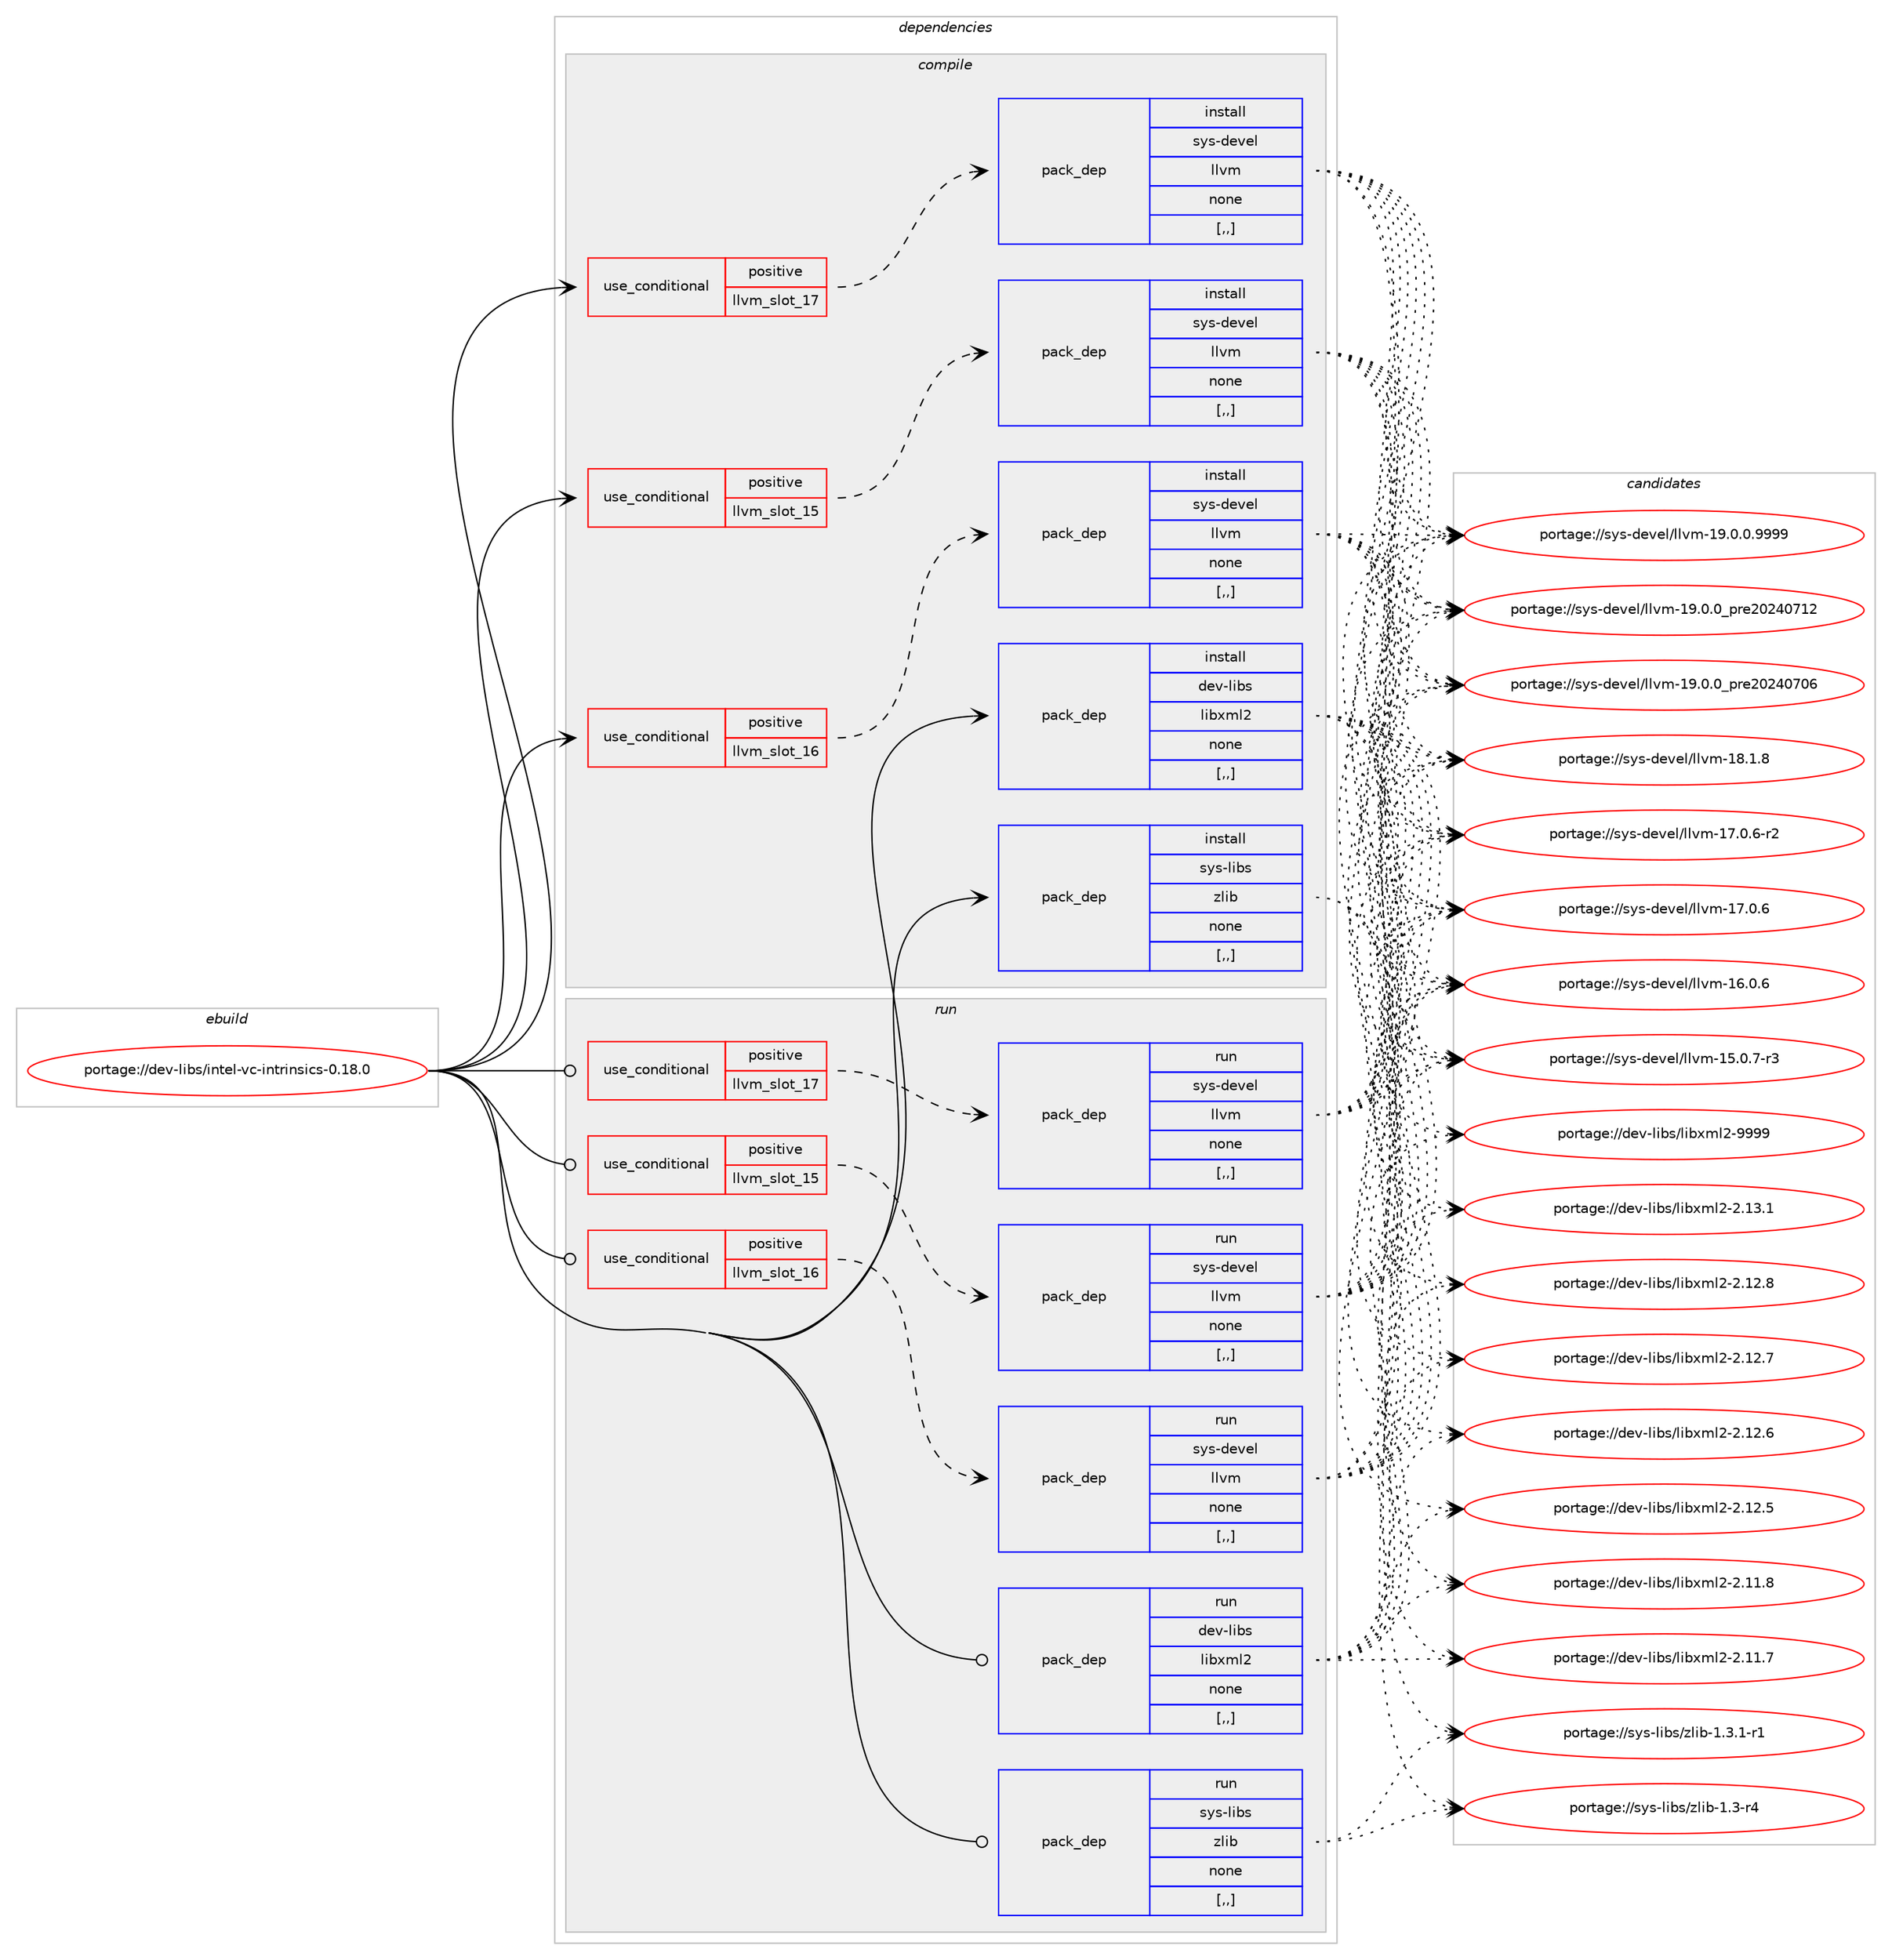 digraph prolog {

# *************
# Graph options
# *************

newrank=true;
concentrate=true;
compound=true;
graph [rankdir=LR,fontname=Helvetica,fontsize=10,ranksep=1.5];#, ranksep=2.5, nodesep=0.2];
edge  [arrowhead=vee];
node  [fontname=Helvetica,fontsize=10];

# **********
# The ebuild
# **********

subgraph cluster_leftcol {
color=gray;
rank=same;
label=<<i>ebuild</i>>;
id [label="portage://dev-libs/intel-vc-intrinsics-0.18.0", color=red, width=4, href="../dev-libs/intel-vc-intrinsics-0.18.0.svg"];
}

# ****************
# The dependencies
# ****************

subgraph cluster_midcol {
color=gray;
label=<<i>dependencies</i>>;
subgraph cluster_compile {
fillcolor="#eeeeee";
style=filled;
label=<<i>compile</i>>;
subgraph cond26229 {
dependency107567 [label=<<TABLE BORDER="0" CELLBORDER="1" CELLSPACING="0" CELLPADDING="4"><TR><TD ROWSPAN="3" CELLPADDING="10">use_conditional</TD></TR><TR><TD>positive</TD></TR><TR><TD>llvm_slot_15</TD></TR></TABLE>>, shape=none, color=red];
subgraph pack80180 {
dependency107568 [label=<<TABLE BORDER="0" CELLBORDER="1" CELLSPACING="0" CELLPADDING="4" WIDTH="220"><TR><TD ROWSPAN="6" CELLPADDING="30">pack_dep</TD></TR><TR><TD WIDTH="110">install</TD></TR><TR><TD>sys-devel</TD></TR><TR><TD>llvm</TD></TR><TR><TD>none</TD></TR><TR><TD>[,,]</TD></TR></TABLE>>, shape=none, color=blue];
}
dependency107567:e -> dependency107568:w [weight=20,style="dashed",arrowhead="vee"];
}
id:e -> dependency107567:w [weight=20,style="solid",arrowhead="vee"];
subgraph cond26230 {
dependency107569 [label=<<TABLE BORDER="0" CELLBORDER="1" CELLSPACING="0" CELLPADDING="4"><TR><TD ROWSPAN="3" CELLPADDING="10">use_conditional</TD></TR><TR><TD>positive</TD></TR><TR><TD>llvm_slot_16</TD></TR></TABLE>>, shape=none, color=red];
subgraph pack80181 {
dependency107570 [label=<<TABLE BORDER="0" CELLBORDER="1" CELLSPACING="0" CELLPADDING="4" WIDTH="220"><TR><TD ROWSPAN="6" CELLPADDING="30">pack_dep</TD></TR><TR><TD WIDTH="110">install</TD></TR><TR><TD>sys-devel</TD></TR><TR><TD>llvm</TD></TR><TR><TD>none</TD></TR><TR><TD>[,,]</TD></TR></TABLE>>, shape=none, color=blue];
}
dependency107569:e -> dependency107570:w [weight=20,style="dashed",arrowhead="vee"];
}
id:e -> dependency107569:w [weight=20,style="solid",arrowhead="vee"];
subgraph cond26231 {
dependency107571 [label=<<TABLE BORDER="0" CELLBORDER="1" CELLSPACING="0" CELLPADDING="4"><TR><TD ROWSPAN="3" CELLPADDING="10">use_conditional</TD></TR><TR><TD>positive</TD></TR><TR><TD>llvm_slot_17</TD></TR></TABLE>>, shape=none, color=red];
subgraph pack80182 {
dependency107572 [label=<<TABLE BORDER="0" CELLBORDER="1" CELLSPACING="0" CELLPADDING="4" WIDTH="220"><TR><TD ROWSPAN="6" CELLPADDING="30">pack_dep</TD></TR><TR><TD WIDTH="110">install</TD></TR><TR><TD>sys-devel</TD></TR><TR><TD>llvm</TD></TR><TR><TD>none</TD></TR><TR><TD>[,,]</TD></TR></TABLE>>, shape=none, color=blue];
}
dependency107571:e -> dependency107572:w [weight=20,style="dashed",arrowhead="vee"];
}
id:e -> dependency107571:w [weight=20,style="solid",arrowhead="vee"];
subgraph pack80183 {
dependency107573 [label=<<TABLE BORDER="0" CELLBORDER="1" CELLSPACING="0" CELLPADDING="4" WIDTH="220"><TR><TD ROWSPAN="6" CELLPADDING="30">pack_dep</TD></TR><TR><TD WIDTH="110">install</TD></TR><TR><TD>dev-libs</TD></TR><TR><TD>libxml2</TD></TR><TR><TD>none</TD></TR><TR><TD>[,,]</TD></TR></TABLE>>, shape=none, color=blue];
}
id:e -> dependency107573:w [weight=20,style="solid",arrowhead="vee"];
subgraph pack80184 {
dependency107574 [label=<<TABLE BORDER="0" CELLBORDER="1" CELLSPACING="0" CELLPADDING="4" WIDTH="220"><TR><TD ROWSPAN="6" CELLPADDING="30">pack_dep</TD></TR><TR><TD WIDTH="110">install</TD></TR><TR><TD>sys-libs</TD></TR><TR><TD>zlib</TD></TR><TR><TD>none</TD></TR><TR><TD>[,,]</TD></TR></TABLE>>, shape=none, color=blue];
}
id:e -> dependency107574:w [weight=20,style="solid",arrowhead="vee"];
}
subgraph cluster_compileandrun {
fillcolor="#eeeeee";
style=filled;
label=<<i>compile and run</i>>;
}
subgraph cluster_run {
fillcolor="#eeeeee";
style=filled;
label=<<i>run</i>>;
subgraph cond26232 {
dependency107575 [label=<<TABLE BORDER="0" CELLBORDER="1" CELLSPACING="0" CELLPADDING="4"><TR><TD ROWSPAN="3" CELLPADDING="10">use_conditional</TD></TR><TR><TD>positive</TD></TR><TR><TD>llvm_slot_15</TD></TR></TABLE>>, shape=none, color=red];
subgraph pack80185 {
dependency107576 [label=<<TABLE BORDER="0" CELLBORDER="1" CELLSPACING="0" CELLPADDING="4" WIDTH="220"><TR><TD ROWSPAN="6" CELLPADDING="30">pack_dep</TD></TR><TR><TD WIDTH="110">run</TD></TR><TR><TD>sys-devel</TD></TR><TR><TD>llvm</TD></TR><TR><TD>none</TD></TR><TR><TD>[,,]</TD></TR></TABLE>>, shape=none, color=blue];
}
dependency107575:e -> dependency107576:w [weight=20,style="dashed",arrowhead="vee"];
}
id:e -> dependency107575:w [weight=20,style="solid",arrowhead="odot"];
subgraph cond26233 {
dependency107577 [label=<<TABLE BORDER="0" CELLBORDER="1" CELLSPACING="0" CELLPADDING="4"><TR><TD ROWSPAN="3" CELLPADDING="10">use_conditional</TD></TR><TR><TD>positive</TD></TR><TR><TD>llvm_slot_16</TD></TR></TABLE>>, shape=none, color=red];
subgraph pack80186 {
dependency107578 [label=<<TABLE BORDER="0" CELLBORDER="1" CELLSPACING="0" CELLPADDING="4" WIDTH="220"><TR><TD ROWSPAN="6" CELLPADDING="30">pack_dep</TD></TR><TR><TD WIDTH="110">run</TD></TR><TR><TD>sys-devel</TD></TR><TR><TD>llvm</TD></TR><TR><TD>none</TD></TR><TR><TD>[,,]</TD></TR></TABLE>>, shape=none, color=blue];
}
dependency107577:e -> dependency107578:w [weight=20,style="dashed",arrowhead="vee"];
}
id:e -> dependency107577:w [weight=20,style="solid",arrowhead="odot"];
subgraph cond26234 {
dependency107579 [label=<<TABLE BORDER="0" CELLBORDER="1" CELLSPACING="0" CELLPADDING="4"><TR><TD ROWSPAN="3" CELLPADDING="10">use_conditional</TD></TR><TR><TD>positive</TD></TR><TR><TD>llvm_slot_17</TD></TR></TABLE>>, shape=none, color=red];
subgraph pack80187 {
dependency107580 [label=<<TABLE BORDER="0" CELLBORDER="1" CELLSPACING="0" CELLPADDING="4" WIDTH="220"><TR><TD ROWSPAN="6" CELLPADDING="30">pack_dep</TD></TR><TR><TD WIDTH="110">run</TD></TR><TR><TD>sys-devel</TD></TR><TR><TD>llvm</TD></TR><TR><TD>none</TD></TR><TR><TD>[,,]</TD></TR></TABLE>>, shape=none, color=blue];
}
dependency107579:e -> dependency107580:w [weight=20,style="dashed",arrowhead="vee"];
}
id:e -> dependency107579:w [weight=20,style="solid",arrowhead="odot"];
subgraph pack80188 {
dependency107581 [label=<<TABLE BORDER="0" CELLBORDER="1" CELLSPACING="0" CELLPADDING="4" WIDTH="220"><TR><TD ROWSPAN="6" CELLPADDING="30">pack_dep</TD></TR><TR><TD WIDTH="110">run</TD></TR><TR><TD>dev-libs</TD></TR><TR><TD>libxml2</TD></TR><TR><TD>none</TD></TR><TR><TD>[,,]</TD></TR></TABLE>>, shape=none, color=blue];
}
id:e -> dependency107581:w [weight=20,style="solid",arrowhead="odot"];
subgraph pack80189 {
dependency107582 [label=<<TABLE BORDER="0" CELLBORDER="1" CELLSPACING="0" CELLPADDING="4" WIDTH="220"><TR><TD ROWSPAN="6" CELLPADDING="30">pack_dep</TD></TR><TR><TD WIDTH="110">run</TD></TR><TR><TD>sys-libs</TD></TR><TR><TD>zlib</TD></TR><TR><TD>none</TD></TR><TR><TD>[,,]</TD></TR></TABLE>>, shape=none, color=blue];
}
id:e -> dependency107582:w [weight=20,style="solid",arrowhead="odot"];
}
}

# **************
# The candidates
# **************

subgraph cluster_choices {
rank=same;
color=gray;
label=<<i>candidates</i>>;

subgraph choice80180 {
color=black;
nodesep=1;
choice1151211154510010111810110847108108118109454957464846484657575757 [label="portage://sys-devel/llvm-19.0.0.9999", color=red, width=4,href="../sys-devel/llvm-19.0.0.9999.svg"];
choice115121115451001011181011084710810811810945495746484648951121141015048505248554950 [label="portage://sys-devel/llvm-19.0.0_pre20240712", color=red, width=4,href="../sys-devel/llvm-19.0.0_pre20240712.svg"];
choice115121115451001011181011084710810811810945495746484648951121141015048505248554854 [label="portage://sys-devel/llvm-19.0.0_pre20240706", color=red, width=4,href="../sys-devel/llvm-19.0.0_pre20240706.svg"];
choice115121115451001011181011084710810811810945495646494656 [label="portage://sys-devel/llvm-18.1.8", color=red, width=4,href="../sys-devel/llvm-18.1.8.svg"];
choice1151211154510010111810110847108108118109454955464846544511450 [label="portage://sys-devel/llvm-17.0.6-r2", color=red, width=4,href="../sys-devel/llvm-17.0.6-r2.svg"];
choice115121115451001011181011084710810811810945495546484654 [label="portage://sys-devel/llvm-17.0.6", color=red, width=4,href="../sys-devel/llvm-17.0.6.svg"];
choice115121115451001011181011084710810811810945495446484654 [label="portage://sys-devel/llvm-16.0.6", color=red, width=4,href="../sys-devel/llvm-16.0.6.svg"];
choice1151211154510010111810110847108108118109454953464846554511451 [label="portage://sys-devel/llvm-15.0.7-r3", color=red, width=4,href="../sys-devel/llvm-15.0.7-r3.svg"];
dependency107568:e -> choice1151211154510010111810110847108108118109454957464846484657575757:w [style=dotted,weight="100"];
dependency107568:e -> choice115121115451001011181011084710810811810945495746484648951121141015048505248554950:w [style=dotted,weight="100"];
dependency107568:e -> choice115121115451001011181011084710810811810945495746484648951121141015048505248554854:w [style=dotted,weight="100"];
dependency107568:e -> choice115121115451001011181011084710810811810945495646494656:w [style=dotted,weight="100"];
dependency107568:e -> choice1151211154510010111810110847108108118109454955464846544511450:w [style=dotted,weight="100"];
dependency107568:e -> choice115121115451001011181011084710810811810945495546484654:w [style=dotted,weight="100"];
dependency107568:e -> choice115121115451001011181011084710810811810945495446484654:w [style=dotted,weight="100"];
dependency107568:e -> choice1151211154510010111810110847108108118109454953464846554511451:w [style=dotted,weight="100"];
}
subgraph choice80181 {
color=black;
nodesep=1;
choice1151211154510010111810110847108108118109454957464846484657575757 [label="portage://sys-devel/llvm-19.0.0.9999", color=red, width=4,href="../sys-devel/llvm-19.0.0.9999.svg"];
choice115121115451001011181011084710810811810945495746484648951121141015048505248554950 [label="portage://sys-devel/llvm-19.0.0_pre20240712", color=red, width=4,href="../sys-devel/llvm-19.0.0_pre20240712.svg"];
choice115121115451001011181011084710810811810945495746484648951121141015048505248554854 [label="portage://sys-devel/llvm-19.0.0_pre20240706", color=red, width=4,href="../sys-devel/llvm-19.0.0_pre20240706.svg"];
choice115121115451001011181011084710810811810945495646494656 [label="portage://sys-devel/llvm-18.1.8", color=red, width=4,href="../sys-devel/llvm-18.1.8.svg"];
choice1151211154510010111810110847108108118109454955464846544511450 [label="portage://sys-devel/llvm-17.0.6-r2", color=red, width=4,href="../sys-devel/llvm-17.0.6-r2.svg"];
choice115121115451001011181011084710810811810945495546484654 [label="portage://sys-devel/llvm-17.0.6", color=red, width=4,href="../sys-devel/llvm-17.0.6.svg"];
choice115121115451001011181011084710810811810945495446484654 [label="portage://sys-devel/llvm-16.0.6", color=red, width=4,href="../sys-devel/llvm-16.0.6.svg"];
choice1151211154510010111810110847108108118109454953464846554511451 [label="portage://sys-devel/llvm-15.0.7-r3", color=red, width=4,href="../sys-devel/llvm-15.0.7-r3.svg"];
dependency107570:e -> choice1151211154510010111810110847108108118109454957464846484657575757:w [style=dotted,weight="100"];
dependency107570:e -> choice115121115451001011181011084710810811810945495746484648951121141015048505248554950:w [style=dotted,weight="100"];
dependency107570:e -> choice115121115451001011181011084710810811810945495746484648951121141015048505248554854:w [style=dotted,weight="100"];
dependency107570:e -> choice115121115451001011181011084710810811810945495646494656:w [style=dotted,weight="100"];
dependency107570:e -> choice1151211154510010111810110847108108118109454955464846544511450:w [style=dotted,weight="100"];
dependency107570:e -> choice115121115451001011181011084710810811810945495546484654:w [style=dotted,weight="100"];
dependency107570:e -> choice115121115451001011181011084710810811810945495446484654:w [style=dotted,weight="100"];
dependency107570:e -> choice1151211154510010111810110847108108118109454953464846554511451:w [style=dotted,weight="100"];
}
subgraph choice80182 {
color=black;
nodesep=1;
choice1151211154510010111810110847108108118109454957464846484657575757 [label="portage://sys-devel/llvm-19.0.0.9999", color=red, width=4,href="../sys-devel/llvm-19.0.0.9999.svg"];
choice115121115451001011181011084710810811810945495746484648951121141015048505248554950 [label="portage://sys-devel/llvm-19.0.0_pre20240712", color=red, width=4,href="../sys-devel/llvm-19.0.0_pre20240712.svg"];
choice115121115451001011181011084710810811810945495746484648951121141015048505248554854 [label="portage://sys-devel/llvm-19.0.0_pre20240706", color=red, width=4,href="../sys-devel/llvm-19.0.0_pre20240706.svg"];
choice115121115451001011181011084710810811810945495646494656 [label="portage://sys-devel/llvm-18.1.8", color=red, width=4,href="../sys-devel/llvm-18.1.8.svg"];
choice1151211154510010111810110847108108118109454955464846544511450 [label="portage://sys-devel/llvm-17.0.6-r2", color=red, width=4,href="../sys-devel/llvm-17.0.6-r2.svg"];
choice115121115451001011181011084710810811810945495546484654 [label="portage://sys-devel/llvm-17.0.6", color=red, width=4,href="../sys-devel/llvm-17.0.6.svg"];
choice115121115451001011181011084710810811810945495446484654 [label="portage://sys-devel/llvm-16.0.6", color=red, width=4,href="../sys-devel/llvm-16.0.6.svg"];
choice1151211154510010111810110847108108118109454953464846554511451 [label="portage://sys-devel/llvm-15.0.7-r3", color=red, width=4,href="../sys-devel/llvm-15.0.7-r3.svg"];
dependency107572:e -> choice1151211154510010111810110847108108118109454957464846484657575757:w [style=dotted,weight="100"];
dependency107572:e -> choice115121115451001011181011084710810811810945495746484648951121141015048505248554950:w [style=dotted,weight="100"];
dependency107572:e -> choice115121115451001011181011084710810811810945495746484648951121141015048505248554854:w [style=dotted,weight="100"];
dependency107572:e -> choice115121115451001011181011084710810811810945495646494656:w [style=dotted,weight="100"];
dependency107572:e -> choice1151211154510010111810110847108108118109454955464846544511450:w [style=dotted,weight="100"];
dependency107572:e -> choice115121115451001011181011084710810811810945495546484654:w [style=dotted,weight="100"];
dependency107572:e -> choice115121115451001011181011084710810811810945495446484654:w [style=dotted,weight="100"];
dependency107572:e -> choice1151211154510010111810110847108108118109454953464846554511451:w [style=dotted,weight="100"];
}
subgraph choice80183 {
color=black;
nodesep=1;
choice10010111845108105981154710810598120109108504557575757 [label="portage://dev-libs/libxml2-9999", color=red, width=4,href="../dev-libs/libxml2-9999.svg"];
choice100101118451081059811547108105981201091085045504649514649 [label="portage://dev-libs/libxml2-2.13.1", color=red, width=4,href="../dev-libs/libxml2-2.13.1.svg"];
choice100101118451081059811547108105981201091085045504649504656 [label="portage://dev-libs/libxml2-2.12.8", color=red, width=4,href="../dev-libs/libxml2-2.12.8.svg"];
choice100101118451081059811547108105981201091085045504649504655 [label="portage://dev-libs/libxml2-2.12.7", color=red, width=4,href="../dev-libs/libxml2-2.12.7.svg"];
choice100101118451081059811547108105981201091085045504649504654 [label="portage://dev-libs/libxml2-2.12.6", color=red, width=4,href="../dev-libs/libxml2-2.12.6.svg"];
choice100101118451081059811547108105981201091085045504649504653 [label="portage://dev-libs/libxml2-2.12.5", color=red, width=4,href="../dev-libs/libxml2-2.12.5.svg"];
choice100101118451081059811547108105981201091085045504649494656 [label="portage://dev-libs/libxml2-2.11.8", color=red, width=4,href="../dev-libs/libxml2-2.11.8.svg"];
choice100101118451081059811547108105981201091085045504649494655 [label="portage://dev-libs/libxml2-2.11.7", color=red, width=4,href="../dev-libs/libxml2-2.11.7.svg"];
dependency107573:e -> choice10010111845108105981154710810598120109108504557575757:w [style=dotted,weight="100"];
dependency107573:e -> choice100101118451081059811547108105981201091085045504649514649:w [style=dotted,weight="100"];
dependency107573:e -> choice100101118451081059811547108105981201091085045504649504656:w [style=dotted,weight="100"];
dependency107573:e -> choice100101118451081059811547108105981201091085045504649504655:w [style=dotted,weight="100"];
dependency107573:e -> choice100101118451081059811547108105981201091085045504649504654:w [style=dotted,weight="100"];
dependency107573:e -> choice100101118451081059811547108105981201091085045504649504653:w [style=dotted,weight="100"];
dependency107573:e -> choice100101118451081059811547108105981201091085045504649494656:w [style=dotted,weight="100"];
dependency107573:e -> choice100101118451081059811547108105981201091085045504649494655:w [style=dotted,weight="100"];
}
subgraph choice80184 {
color=black;
nodesep=1;
choice115121115451081059811547122108105984549465146494511449 [label="portage://sys-libs/zlib-1.3.1-r1", color=red, width=4,href="../sys-libs/zlib-1.3.1-r1.svg"];
choice11512111545108105981154712210810598454946514511452 [label="portage://sys-libs/zlib-1.3-r4", color=red, width=4,href="../sys-libs/zlib-1.3-r4.svg"];
dependency107574:e -> choice115121115451081059811547122108105984549465146494511449:w [style=dotted,weight="100"];
dependency107574:e -> choice11512111545108105981154712210810598454946514511452:w [style=dotted,weight="100"];
}
subgraph choice80185 {
color=black;
nodesep=1;
choice1151211154510010111810110847108108118109454957464846484657575757 [label="portage://sys-devel/llvm-19.0.0.9999", color=red, width=4,href="../sys-devel/llvm-19.0.0.9999.svg"];
choice115121115451001011181011084710810811810945495746484648951121141015048505248554950 [label="portage://sys-devel/llvm-19.0.0_pre20240712", color=red, width=4,href="../sys-devel/llvm-19.0.0_pre20240712.svg"];
choice115121115451001011181011084710810811810945495746484648951121141015048505248554854 [label="portage://sys-devel/llvm-19.0.0_pre20240706", color=red, width=4,href="../sys-devel/llvm-19.0.0_pre20240706.svg"];
choice115121115451001011181011084710810811810945495646494656 [label="portage://sys-devel/llvm-18.1.8", color=red, width=4,href="../sys-devel/llvm-18.1.8.svg"];
choice1151211154510010111810110847108108118109454955464846544511450 [label="portage://sys-devel/llvm-17.0.6-r2", color=red, width=4,href="../sys-devel/llvm-17.0.6-r2.svg"];
choice115121115451001011181011084710810811810945495546484654 [label="portage://sys-devel/llvm-17.0.6", color=red, width=4,href="../sys-devel/llvm-17.0.6.svg"];
choice115121115451001011181011084710810811810945495446484654 [label="portage://sys-devel/llvm-16.0.6", color=red, width=4,href="../sys-devel/llvm-16.0.6.svg"];
choice1151211154510010111810110847108108118109454953464846554511451 [label="portage://sys-devel/llvm-15.0.7-r3", color=red, width=4,href="../sys-devel/llvm-15.0.7-r3.svg"];
dependency107576:e -> choice1151211154510010111810110847108108118109454957464846484657575757:w [style=dotted,weight="100"];
dependency107576:e -> choice115121115451001011181011084710810811810945495746484648951121141015048505248554950:w [style=dotted,weight="100"];
dependency107576:e -> choice115121115451001011181011084710810811810945495746484648951121141015048505248554854:w [style=dotted,weight="100"];
dependency107576:e -> choice115121115451001011181011084710810811810945495646494656:w [style=dotted,weight="100"];
dependency107576:e -> choice1151211154510010111810110847108108118109454955464846544511450:w [style=dotted,weight="100"];
dependency107576:e -> choice115121115451001011181011084710810811810945495546484654:w [style=dotted,weight="100"];
dependency107576:e -> choice115121115451001011181011084710810811810945495446484654:w [style=dotted,weight="100"];
dependency107576:e -> choice1151211154510010111810110847108108118109454953464846554511451:w [style=dotted,weight="100"];
}
subgraph choice80186 {
color=black;
nodesep=1;
choice1151211154510010111810110847108108118109454957464846484657575757 [label="portage://sys-devel/llvm-19.0.0.9999", color=red, width=4,href="../sys-devel/llvm-19.0.0.9999.svg"];
choice115121115451001011181011084710810811810945495746484648951121141015048505248554950 [label="portage://sys-devel/llvm-19.0.0_pre20240712", color=red, width=4,href="../sys-devel/llvm-19.0.0_pre20240712.svg"];
choice115121115451001011181011084710810811810945495746484648951121141015048505248554854 [label="portage://sys-devel/llvm-19.0.0_pre20240706", color=red, width=4,href="../sys-devel/llvm-19.0.0_pre20240706.svg"];
choice115121115451001011181011084710810811810945495646494656 [label="portage://sys-devel/llvm-18.1.8", color=red, width=4,href="../sys-devel/llvm-18.1.8.svg"];
choice1151211154510010111810110847108108118109454955464846544511450 [label="portage://sys-devel/llvm-17.0.6-r2", color=red, width=4,href="../sys-devel/llvm-17.0.6-r2.svg"];
choice115121115451001011181011084710810811810945495546484654 [label="portage://sys-devel/llvm-17.0.6", color=red, width=4,href="../sys-devel/llvm-17.0.6.svg"];
choice115121115451001011181011084710810811810945495446484654 [label="portage://sys-devel/llvm-16.0.6", color=red, width=4,href="../sys-devel/llvm-16.0.6.svg"];
choice1151211154510010111810110847108108118109454953464846554511451 [label="portage://sys-devel/llvm-15.0.7-r3", color=red, width=4,href="../sys-devel/llvm-15.0.7-r3.svg"];
dependency107578:e -> choice1151211154510010111810110847108108118109454957464846484657575757:w [style=dotted,weight="100"];
dependency107578:e -> choice115121115451001011181011084710810811810945495746484648951121141015048505248554950:w [style=dotted,weight="100"];
dependency107578:e -> choice115121115451001011181011084710810811810945495746484648951121141015048505248554854:w [style=dotted,weight="100"];
dependency107578:e -> choice115121115451001011181011084710810811810945495646494656:w [style=dotted,weight="100"];
dependency107578:e -> choice1151211154510010111810110847108108118109454955464846544511450:w [style=dotted,weight="100"];
dependency107578:e -> choice115121115451001011181011084710810811810945495546484654:w [style=dotted,weight="100"];
dependency107578:e -> choice115121115451001011181011084710810811810945495446484654:w [style=dotted,weight="100"];
dependency107578:e -> choice1151211154510010111810110847108108118109454953464846554511451:w [style=dotted,weight="100"];
}
subgraph choice80187 {
color=black;
nodesep=1;
choice1151211154510010111810110847108108118109454957464846484657575757 [label="portage://sys-devel/llvm-19.0.0.9999", color=red, width=4,href="../sys-devel/llvm-19.0.0.9999.svg"];
choice115121115451001011181011084710810811810945495746484648951121141015048505248554950 [label="portage://sys-devel/llvm-19.0.0_pre20240712", color=red, width=4,href="../sys-devel/llvm-19.0.0_pre20240712.svg"];
choice115121115451001011181011084710810811810945495746484648951121141015048505248554854 [label="portage://sys-devel/llvm-19.0.0_pre20240706", color=red, width=4,href="../sys-devel/llvm-19.0.0_pre20240706.svg"];
choice115121115451001011181011084710810811810945495646494656 [label="portage://sys-devel/llvm-18.1.8", color=red, width=4,href="../sys-devel/llvm-18.1.8.svg"];
choice1151211154510010111810110847108108118109454955464846544511450 [label="portage://sys-devel/llvm-17.0.6-r2", color=red, width=4,href="../sys-devel/llvm-17.0.6-r2.svg"];
choice115121115451001011181011084710810811810945495546484654 [label="portage://sys-devel/llvm-17.0.6", color=red, width=4,href="../sys-devel/llvm-17.0.6.svg"];
choice115121115451001011181011084710810811810945495446484654 [label="portage://sys-devel/llvm-16.0.6", color=red, width=4,href="../sys-devel/llvm-16.0.6.svg"];
choice1151211154510010111810110847108108118109454953464846554511451 [label="portage://sys-devel/llvm-15.0.7-r3", color=red, width=4,href="../sys-devel/llvm-15.0.7-r3.svg"];
dependency107580:e -> choice1151211154510010111810110847108108118109454957464846484657575757:w [style=dotted,weight="100"];
dependency107580:e -> choice115121115451001011181011084710810811810945495746484648951121141015048505248554950:w [style=dotted,weight="100"];
dependency107580:e -> choice115121115451001011181011084710810811810945495746484648951121141015048505248554854:w [style=dotted,weight="100"];
dependency107580:e -> choice115121115451001011181011084710810811810945495646494656:w [style=dotted,weight="100"];
dependency107580:e -> choice1151211154510010111810110847108108118109454955464846544511450:w [style=dotted,weight="100"];
dependency107580:e -> choice115121115451001011181011084710810811810945495546484654:w [style=dotted,weight="100"];
dependency107580:e -> choice115121115451001011181011084710810811810945495446484654:w [style=dotted,weight="100"];
dependency107580:e -> choice1151211154510010111810110847108108118109454953464846554511451:w [style=dotted,weight="100"];
}
subgraph choice80188 {
color=black;
nodesep=1;
choice10010111845108105981154710810598120109108504557575757 [label="portage://dev-libs/libxml2-9999", color=red, width=4,href="../dev-libs/libxml2-9999.svg"];
choice100101118451081059811547108105981201091085045504649514649 [label="portage://dev-libs/libxml2-2.13.1", color=red, width=4,href="../dev-libs/libxml2-2.13.1.svg"];
choice100101118451081059811547108105981201091085045504649504656 [label="portage://dev-libs/libxml2-2.12.8", color=red, width=4,href="../dev-libs/libxml2-2.12.8.svg"];
choice100101118451081059811547108105981201091085045504649504655 [label="portage://dev-libs/libxml2-2.12.7", color=red, width=4,href="../dev-libs/libxml2-2.12.7.svg"];
choice100101118451081059811547108105981201091085045504649504654 [label="portage://dev-libs/libxml2-2.12.6", color=red, width=4,href="../dev-libs/libxml2-2.12.6.svg"];
choice100101118451081059811547108105981201091085045504649504653 [label="portage://dev-libs/libxml2-2.12.5", color=red, width=4,href="../dev-libs/libxml2-2.12.5.svg"];
choice100101118451081059811547108105981201091085045504649494656 [label="portage://dev-libs/libxml2-2.11.8", color=red, width=4,href="../dev-libs/libxml2-2.11.8.svg"];
choice100101118451081059811547108105981201091085045504649494655 [label="portage://dev-libs/libxml2-2.11.7", color=red, width=4,href="../dev-libs/libxml2-2.11.7.svg"];
dependency107581:e -> choice10010111845108105981154710810598120109108504557575757:w [style=dotted,weight="100"];
dependency107581:e -> choice100101118451081059811547108105981201091085045504649514649:w [style=dotted,weight="100"];
dependency107581:e -> choice100101118451081059811547108105981201091085045504649504656:w [style=dotted,weight="100"];
dependency107581:e -> choice100101118451081059811547108105981201091085045504649504655:w [style=dotted,weight="100"];
dependency107581:e -> choice100101118451081059811547108105981201091085045504649504654:w [style=dotted,weight="100"];
dependency107581:e -> choice100101118451081059811547108105981201091085045504649504653:w [style=dotted,weight="100"];
dependency107581:e -> choice100101118451081059811547108105981201091085045504649494656:w [style=dotted,weight="100"];
dependency107581:e -> choice100101118451081059811547108105981201091085045504649494655:w [style=dotted,weight="100"];
}
subgraph choice80189 {
color=black;
nodesep=1;
choice115121115451081059811547122108105984549465146494511449 [label="portage://sys-libs/zlib-1.3.1-r1", color=red, width=4,href="../sys-libs/zlib-1.3.1-r1.svg"];
choice11512111545108105981154712210810598454946514511452 [label="portage://sys-libs/zlib-1.3-r4", color=red, width=4,href="../sys-libs/zlib-1.3-r4.svg"];
dependency107582:e -> choice115121115451081059811547122108105984549465146494511449:w [style=dotted,weight="100"];
dependency107582:e -> choice11512111545108105981154712210810598454946514511452:w [style=dotted,weight="100"];
}
}

}
